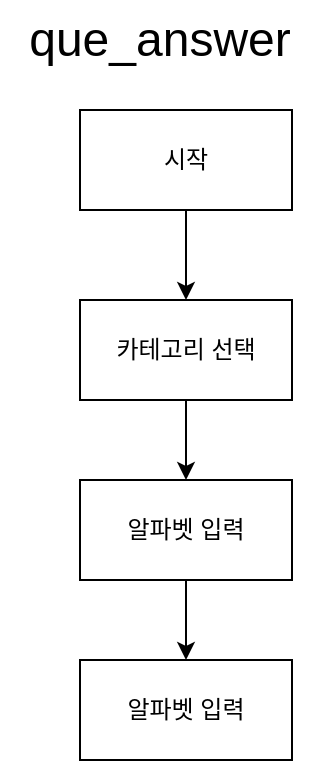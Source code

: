 <mxfile version="20.2.3" type="device"><diagram id="oIm7mnqBvH4E-I6eeHCY" name="페이지-1"><mxGraphModel dx="949" dy="526" grid="1" gridSize="10" guides="1" tooltips="1" connect="1" arrows="1" fold="1" page="1" pageScale="1" pageWidth="827" pageHeight="1169" math="0" shadow="0"><root><mxCell id="0"/><mxCell id="1" parent="0"/><mxCell id="6V7dRpDnQQBaRZLj2Bxg-4" value="" style="edgeStyle=orthogonalEdgeStyle;rounded=0;orthogonalLoop=1;jettySize=auto;html=1;fontSize=18;" parent="1" source="6V7dRpDnQQBaRZLj2Bxg-1" edge="1"><mxGeometry relative="1" as="geometry"><mxPoint x="173" y="175" as="targetPoint"/></mxGeometry></mxCell><mxCell id="6V7dRpDnQQBaRZLj2Bxg-1" value="시작" style="rounded=0;whiteSpace=wrap;html=1;" parent="1" vertex="1"><mxGeometry x="120" y="80" width="106" height="50" as="geometry"/></mxCell><mxCell id="6V7dRpDnQQBaRZLj2Bxg-2" value="&lt;span style=&quot;font-size: 24px;&quot;&gt;que_answer&lt;br&gt;&lt;/span&gt;" style="text;html=1;strokeColor=none;fillColor=none;align=center;verticalAlign=middle;whiteSpace=wrap;rounded=0;" parent="1" vertex="1"><mxGeometry x="80" y="25" width="160" height="40" as="geometry"/></mxCell><mxCell id="6V7dRpDnQQBaRZLj2Bxg-6" value="" style="edgeStyle=orthogonalEdgeStyle;rounded=0;orthogonalLoop=1;jettySize=auto;html=1;fontSize=18;" parent="1" source="6V7dRpDnQQBaRZLj2Bxg-3" edge="1"><mxGeometry relative="1" as="geometry"><mxPoint x="173" y="265" as="targetPoint"/></mxGeometry></mxCell><mxCell id="6V7dRpDnQQBaRZLj2Bxg-3" value="카테고리 선택" style="rounded=0;whiteSpace=wrap;html=1;" parent="1" vertex="1"><mxGeometry x="120" y="175" width="106" height="50" as="geometry"/></mxCell><mxCell id="6V7dRpDnQQBaRZLj2Bxg-8" value="" style="edgeStyle=orthogonalEdgeStyle;rounded=0;orthogonalLoop=1;jettySize=auto;html=1;fontSize=18;" parent="1" source="6V7dRpDnQQBaRZLj2Bxg-5" edge="1"><mxGeometry relative="1" as="geometry"><mxPoint x="173" y="355" as="targetPoint"/></mxGeometry></mxCell><mxCell id="6V7dRpDnQQBaRZLj2Bxg-5" value="알파벳 입력" style="rounded=0;whiteSpace=wrap;html=1;" parent="1" vertex="1"><mxGeometry x="120" y="265" width="106" height="50" as="geometry"/></mxCell><mxCell id="6V7dRpDnQQBaRZLj2Bxg-7" value="알파벳 입력" style="rounded=0;whiteSpace=wrap;html=1;" parent="1" vertex="1"><mxGeometry x="120" y="355" width="106" height="50" as="geometry"/></mxCell></root></mxGraphModel></diagram></mxfile>